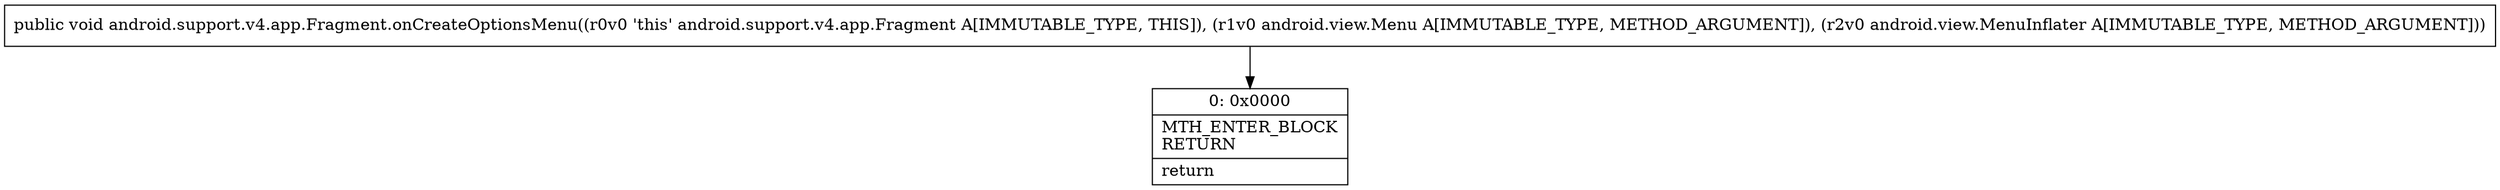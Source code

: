 digraph "CFG forandroid.support.v4.app.Fragment.onCreateOptionsMenu(Landroid\/view\/Menu;Landroid\/view\/MenuInflater;)V" {
Node_0 [shape=record,label="{0\:\ 0x0000|MTH_ENTER_BLOCK\lRETURN\l|return\l}"];
MethodNode[shape=record,label="{public void android.support.v4.app.Fragment.onCreateOptionsMenu((r0v0 'this' android.support.v4.app.Fragment A[IMMUTABLE_TYPE, THIS]), (r1v0 android.view.Menu A[IMMUTABLE_TYPE, METHOD_ARGUMENT]), (r2v0 android.view.MenuInflater A[IMMUTABLE_TYPE, METHOD_ARGUMENT])) }"];
MethodNode -> Node_0;
}

